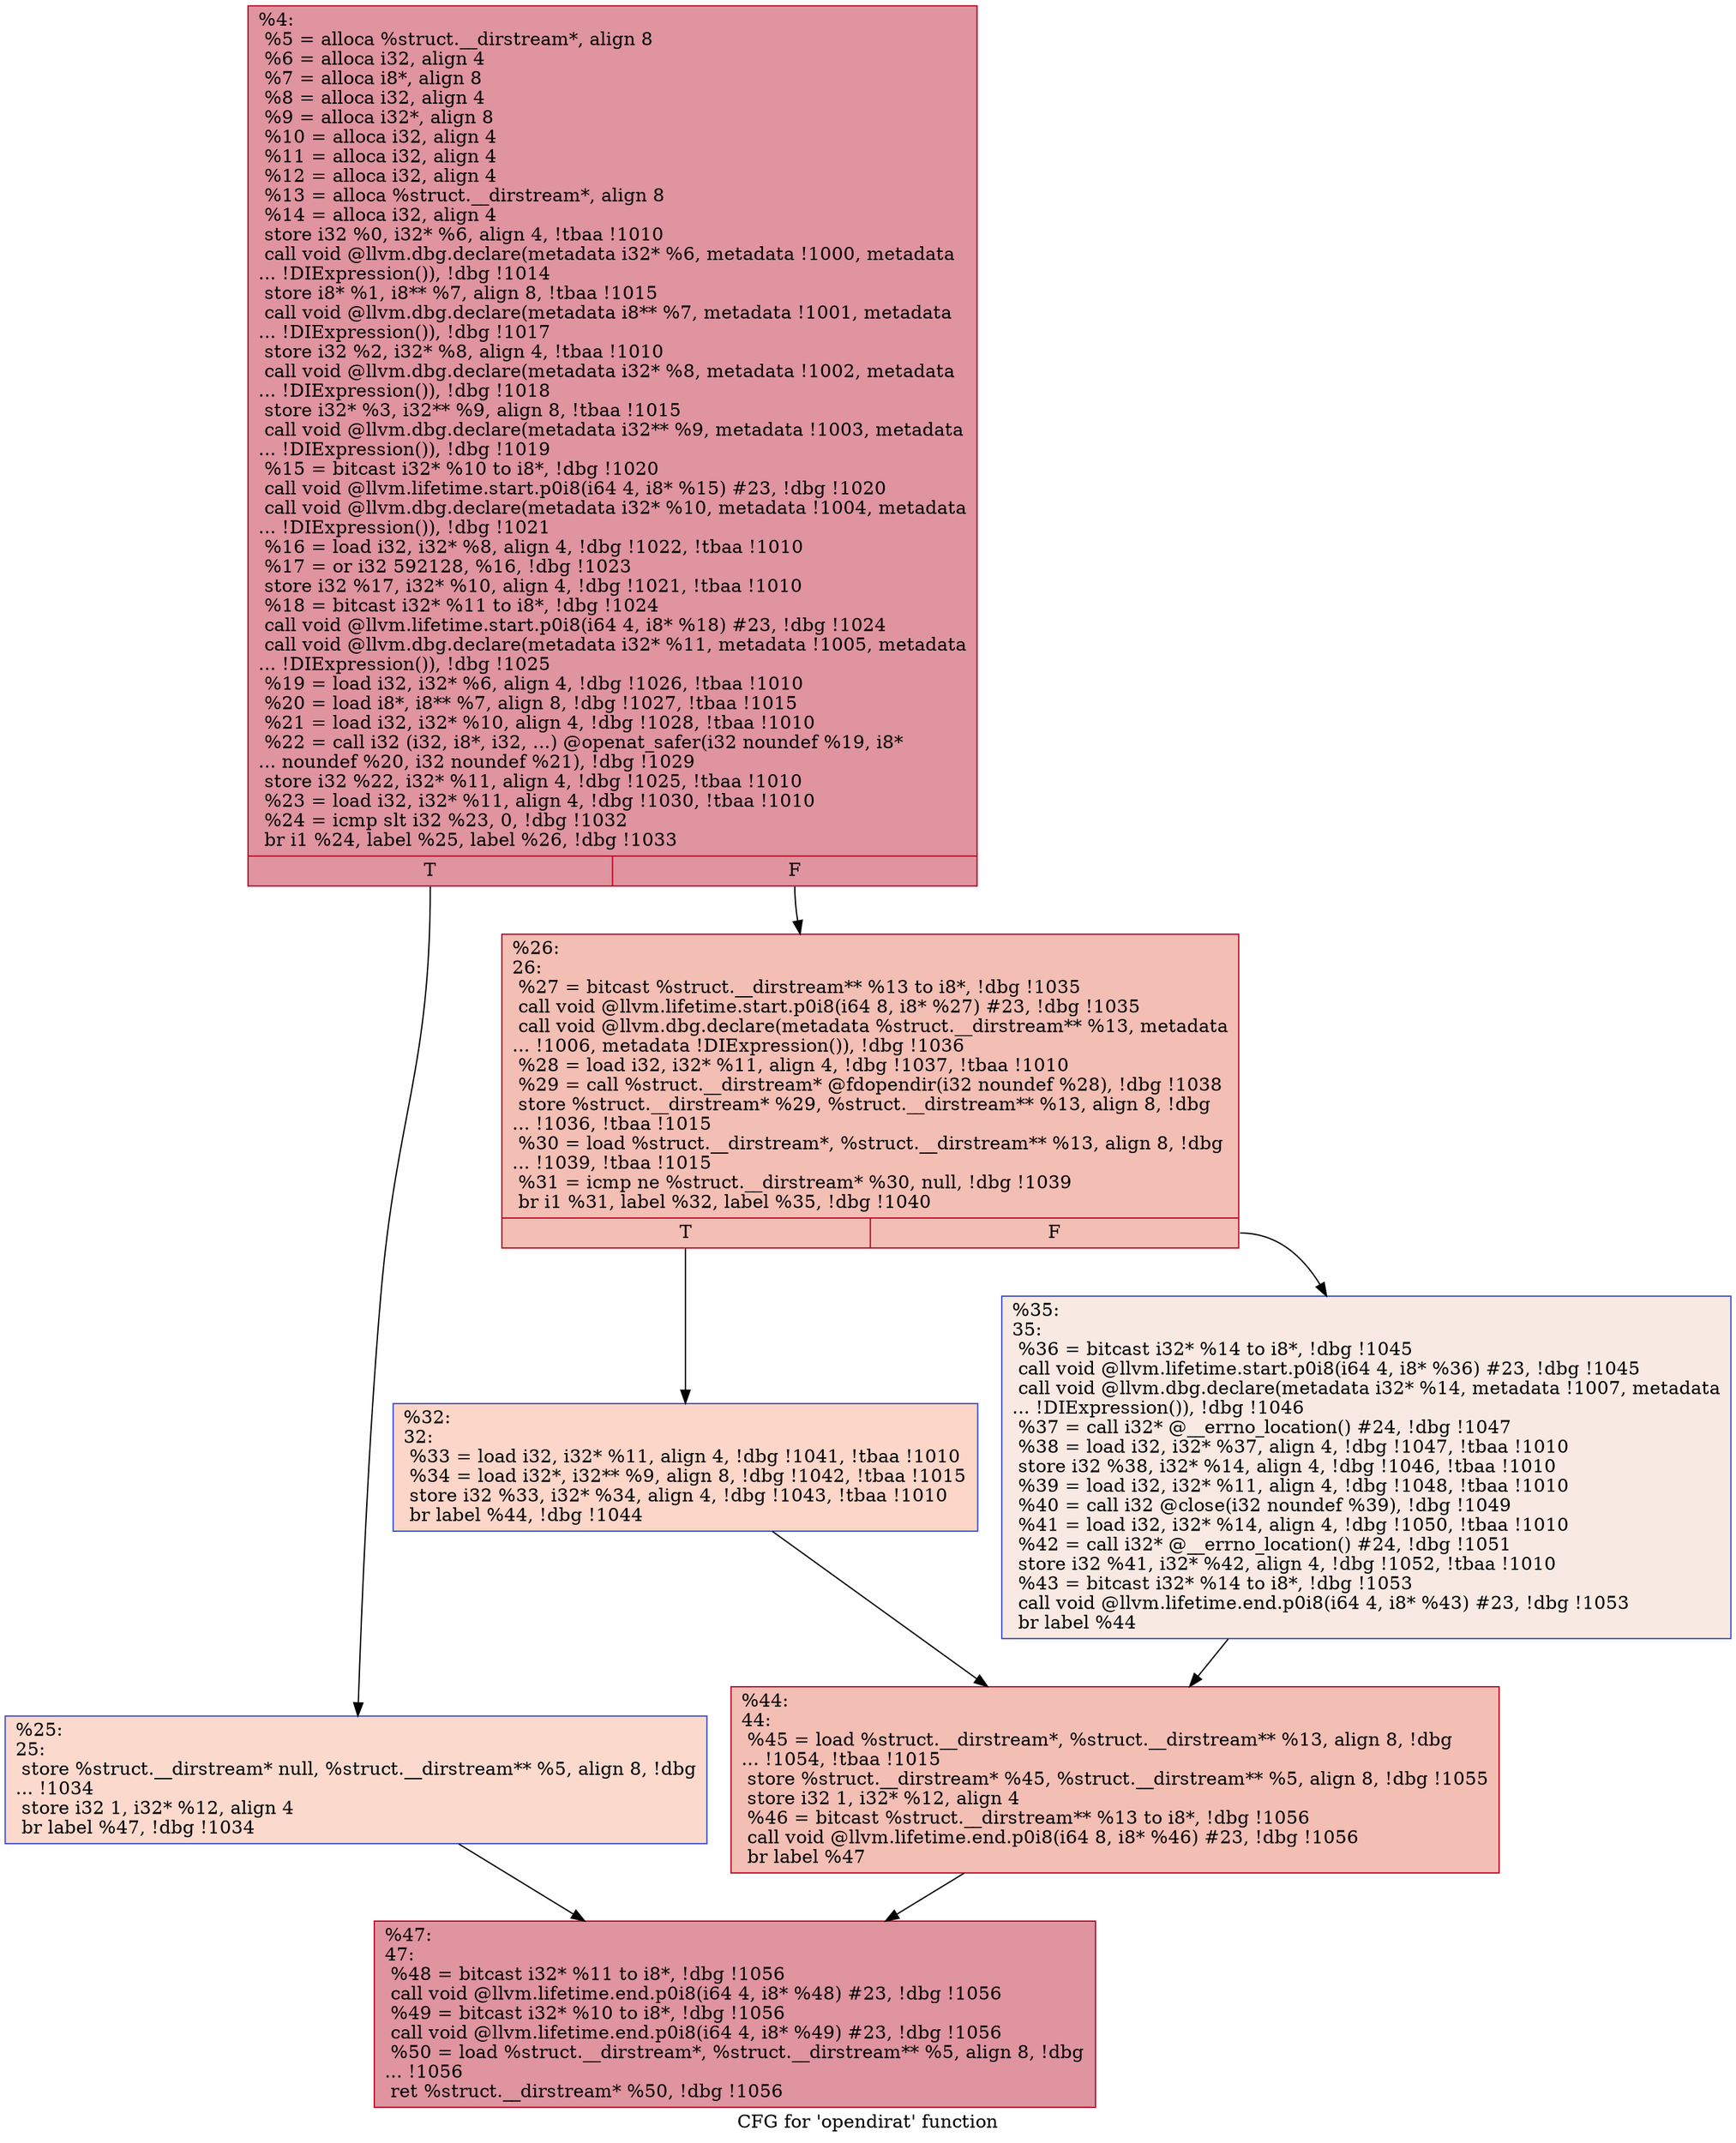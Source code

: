 digraph "CFG for 'opendirat' function" {
	label="CFG for 'opendirat' function";

	Node0x2265cd0 [shape=record,color="#b70d28ff", style=filled, fillcolor="#b70d2870",label="{%4:\l  %5 = alloca %struct.__dirstream*, align 8\l  %6 = alloca i32, align 4\l  %7 = alloca i8*, align 8\l  %8 = alloca i32, align 4\l  %9 = alloca i32*, align 8\l  %10 = alloca i32, align 4\l  %11 = alloca i32, align 4\l  %12 = alloca i32, align 4\l  %13 = alloca %struct.__dirstream*, align 8\l  %14 = alloca i32, align 4\l  store i32 %0, i32* %6, align 4, !tbaa !1010\l  call void @llvm.dbg.declare(metadata i32* %6, metadata !1000, metadata\l... !DIExpression()), !dbg !1014\l  store i8* %1, i8** %7, align 8, !tbaa !1015\l  call void @llvm.dbg.declare(metadata i8** %7, metadata !1001, metadata\l... !DIExpression()), !dbg !1017\l  store i32 %2, i32* %8, align 4, !tbaa !1010\l  call void @llvm.dbg.declare(metadata i32* %8, metadata !1002, metadata\l... !DIExpression()), !dbg !1018\l  store i32* %3, i32** %9, align 8, !tbaa !1015\l  call void @llvm.dbg.declare(metadata i32** %9, metadata !1003, metadata\l... !DIExpression()), !dbg !1019\l  %15 = bitcast i32* %10 to i8*, !dbg !1020\l  call void @llvm.lifetime.start.p0i8(i64 4, i8* %15) #23, !dbg !1020\l  call void @llvm.dbg.declare(metadata i32* %10, metadata !1004, metadata\l... !DIExpression()), !dbg !1021\l  %16 = load i32, i32* %8, align 4, !dbg !1022, !tbaa !1010\l  %17 = or i32 592128, %16, !dbg !1023\l  store i32 %17, i32* %10, align 4, !dbg !1021, !tbaa !1010\l  %18 = bitcast i32* %11 to i8*, !dbg !1024\l  call void @llvm.lifetime.start.p0i8(i64 4, i8* %18) #23, !dbg !1024\l  call void @llvm.dbg.declare(metadata i32* %11, metadata !1005, metadata\l... !DIExpression()), !dbg !1025\l  %19 = load i32, i32* %6, align 4, !dbg !1026, !tbaa !1010\l  %20 = load i8*, i8** %7, align 8, !dbg !1027, !tbaa !1015\l  %21 = load i32, i32* %10, align 4, !dbg !1028, !tbaa !1010\l  %22 = call i32 (i32, i8*, i32, ...) @openat_safer(i32 noundef %19, i8*\l... noundef %20, i32 noundef %21), !dbg !1029\l  store i32 %22, i32* %11, align 4, !dbg !1025, !tbaa !1010\l  %23 = load i32, i32* %11, align 4, !dbg !1030, !tbaa !1010\l  %24 = icmp slt i32 %23, 0, !dbg !1032\l  br i1 %24, label %25, label %26, !dbg !1033\l|{<s0>T|<s1>F}}"];
	Node0x2265cd0:s0 -> Node0x2265d20;
	Node0x2265cd0:s1 -> Node0x2265d70;
	Node0x2265d20 [shape=record,color="#3d50c3ff", style=filled, fillcolor="#f7ac8e70",label="{%25:\l25:                                               \l  store %struct.__dirstream* null, %struct.__dirstream** %5, align 8, !dbg\l... !1034\l  store i32 1, i32* %12, align 4\l  br label %47, !dbg !1034\l}"];
	Node0x2265d20 -> Node0x2265eb0;
	Node0x2265d70 [shape=record,color="#b70d28ff", style=filled, fillcolor="#e36c5570",label="{%26:\l26:                                               \l  %27 = bitcast %struct.__dirstream** %13 to i8*, !dbg !1035\l  call void @llvm.lifetime.start.p0i8(i64 8, i8* %27) #23, !dbg !1035\l  call void @llvm.dbg.declare(metadata %struct.__dirstream** %13, metadata\l... !1006, metadata !DIExpression()), !dbg !1036\l  %28 = load i32, i32* %11, align 4, !dbg !1037, !tbaa !1010\l  %29 = call %struct.__dirstream* @fdopendir(i32 noundef %28), !dbg !1038\l  store %struct.__dirstream* %29, %struct.__dirstream** %13, align 8, !dbg\l... !1036, !tbaa !1015\l  %30 = load %struct.__dirstream*, %struct.__dirstream** %13, align 8, !dbg\l... !1039, !tbaa !1015\l  %31 = icmp ne %struct.__dirstream* %30, null, !dbg !1039\l  br i1 %31, label %32, label %35, !dbg !1040\l|{<s0>T|<s1>F}}"];
	Node0x2265d70:s0 -> Node0x2265dc0;
	Node0x2265d70:s1 -> Node0x2265e10;
	Node0x2265dc0 [shape=record,color="#3d50c3ff", style=filled, fillcolor="#f6a38570",label="{%32:\l32:                                               \l  %33 = load i32, i32* %11, align 4, !dbg !1041, !tbaa !1010\l  %34 = load i32*, i32** %9, align 8, !dbg !1042, !tbaa !1015\l  store i32 %33, i32* %34, align 4, !dbg !1043, !tbaa !1010\l  br label %44, !dbg !1044\l}"];
	Node0x2265dc0 -> Node0x2265e60;
	Node0x2265e10 [shape=record,color="#3d50c3ff", style=filled, fillcolor="#efcebd70",label="{%35:\l35:                                               \l  %36 = bitcast i32* %14 to i8*, !dbg !1045\l  call void @llvm.lifetime.start.p0i8(i64 4, i8* %36) #23, !dbg !1045\l  call void @llvm.dbg.declare(metadata i32* %14, metadata !1007, metadata\l... !DIExpression()), !dbg !1046\l  %37 = call i32* @__errno_location() #24, !dbg !1047\l  %38 = load i32, i32* %37, align 4, !dbg !1047, !tbaa !1010\l  store i32 %38, i32* %14, align 4, !dbg !1046, !tbaa !1010\l  %39 = load i32, i32* %11, align 4, !dbg !1048, !tbaa !1010\l  %40 = call i32 @close(i32 noundef %39), !dbg !1049\l  %41 = load i32, i32* %14, align 4, !dbg !1050, !tbaa !1010\l  %42 = call i32* @__errno_location() #24, !dbg !1051\l  store i32 %41, i32* %42, align 4, !dbg !1052, !tbaa !1010\l  %43 = bitcast i32* %14 to i8*, !dbg !1053\l  call void @llvm.lifetime.end.p0i8(i64 4, i8* %43) #23, !dbg !1053\l  br label %44\l}"];
	Node0x2265e10 -> Node0x2265e60;
	Node0x2265e60 [shape=record,color="#b70d28ff", style=filled, fillcolor="#e36c5570",label="{%44:\l44:                                               \l  %45 = load %struct.__dirstream*, %struct.__dirstream** %13, align 8, !dbg\l... !1054, !tbaa !1015\l  store %struct.__dirstream* %45, %struct.__dirstream** %5, align 8, !dbg !1055\l  store i32 1, i32* %12, align 4\l  %46 = bitcast %struct.__dirstream** %13 to i8*, !dbg !1056\l  call void @llvm.lifetime.end.p0i8(i64 8, i8* %46) #23, !dbg !1056\l  br label %47\l}"];
	Node0x2265e60 -> Node0x2265eb0;
	Node0x2265eb0 [shape=record,color="#b70d28ff", style=filled, fillcolor="#b70d2870",label="{%47:\l47:                                               \l  %48 = bitcast i32* %11 to i8*, !dbg !1056\l  call void @llvm.lifetime.end.p0i8(i64 4, i8* %48) #23, !dbg !1056\l  %49 = bitcast i32* %10 to i8*, !dbg !1056\l  call void @llvm.lifetime.end.p0i8(i64 4, i8* %49) #23, !dbg !1056\l  %50 = load %struct.__dirstream*, %struct.__dirstream** %5, align 8, !dbg\l... !1056\l  ret %struct.__dirstream* %50, !dbg !1056\l}"];
}
